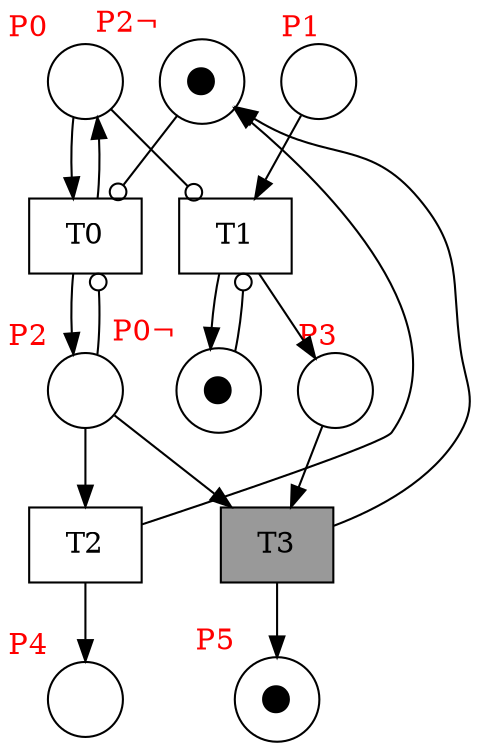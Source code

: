 digraph test {
  p1 -> t1;
  p1 -> t2 [arrowhead=odot];
  p7 -> t2 [arrowhead=odot];
  p2 -> t2;
  p3 -> t3;
  p3 -> t1 [arrowhead=odot];
  p3 -> t4;
  p8 -> t1 [arrowhead=odot,constraint=false];
  t2 -> p7;
  t3 -> p8 [constraint=false];
  t4 -> p8 [constraint=false];
  t1 -> p1;
  t1 -> p3;
  t2 -> p4;
  t3 -> p5;
  t4 -> p6;
  p4 -> t4;
  p1 [label="" xlabel= <<FONT COLOR="red">P0</FONT>> shape=circle ];
  p2 [label="" xlabel= <<FONT COLOR="red">P1</FONT>> shape=circle ];
  p3 [label="" xlabel= <<FONT COLOR="red">P2</FONT>> shape=circle ];
  p4 [label="" xlabel= <<FONT COLOR="red">P3</FONT>> shape=circle ];
  p5 [label="" xlabel= <<FONT COLOR="red">P4</FONT>> shape=circle ];
  p6 [label="⬤" xlabel= <<FONT COLOR="red">P5</FONT>> shape=circle ];
  p7 [label="⬤" xlabel= <<FONT COLOR="red">P0¬</FONT>> shape=circle ];
  p8 [label="⬤" xlabel= <<FONT COLOR="red">P2¬</FONT>> shape=circle ];
  t1 [label="T0" shape=box];
  t2 [label="T1" shape=box];
  t3 [label="T2" shape=box];
  t4 [fillcolor=gray60 label="T3" shape=box style=filled];
}